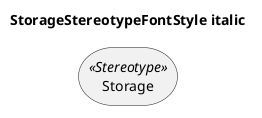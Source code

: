 @startuml
'!include ../../../plantuml-styles/plantuml-ae-skinparam-ex.iuml

skinparam StorageStereotypeFontStyle italic

title StorageStereotypeFontStyle italic

storage Storage <<Stereotype>>
@enduml